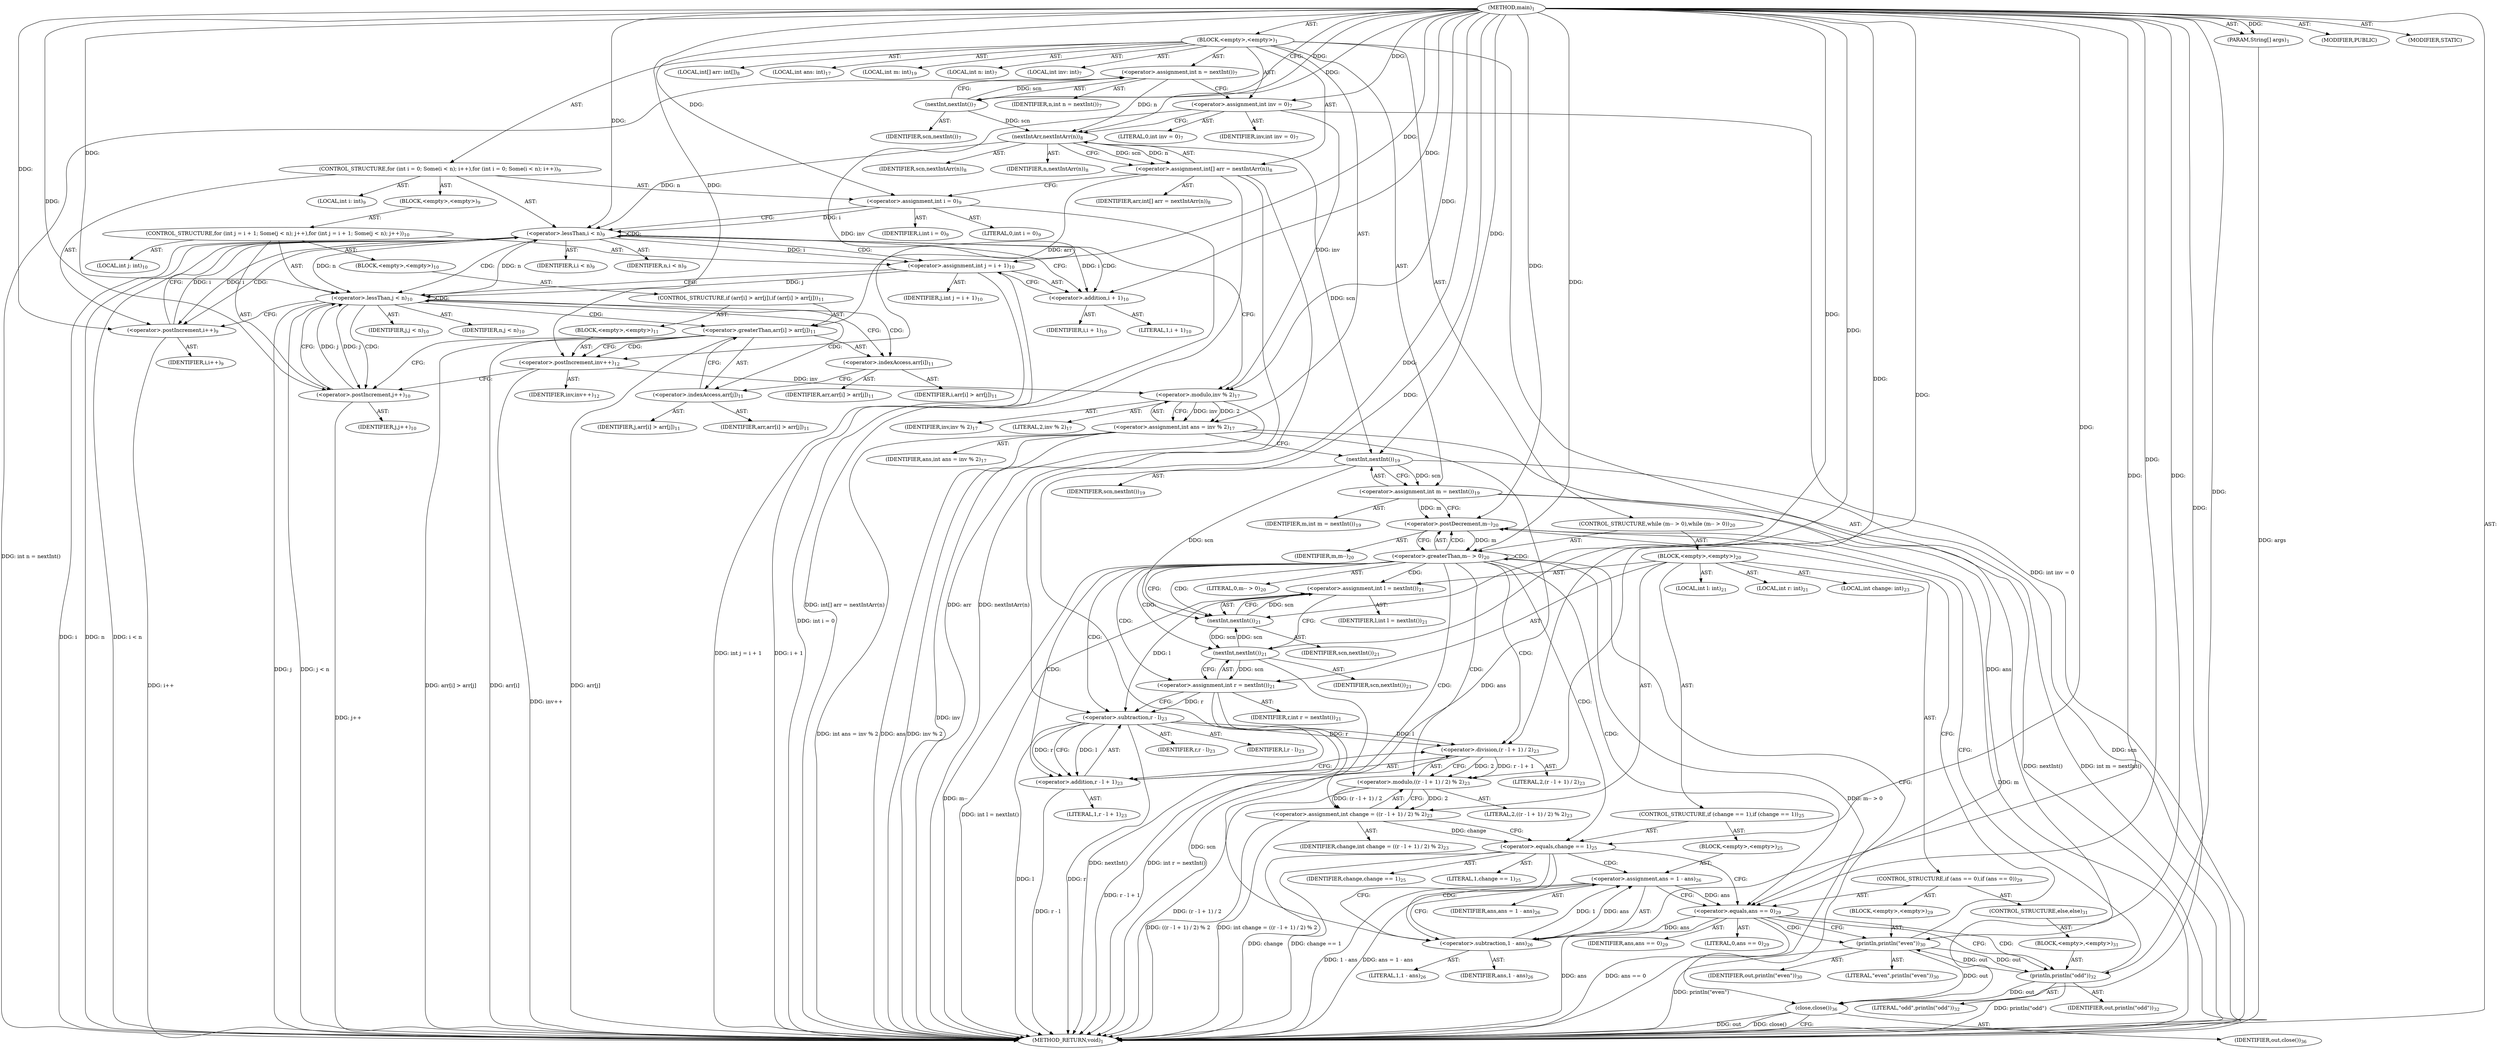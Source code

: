 digraph "main" {  
"17" [label = <(METHOD,main)<SUB>1</SUB>> ]
"18" [label = <(PARAM,String[] args)<SUB>1</SUB>> ]
"19" [label = <(BLOCK,&lt;empty&gt;,&lt;empty&gt;)<SUB>1</SUB>> ]
"20" [label = <(LOCAL,int n: int)<SUB>7</SUB>> ]
"21" [label = <(LOCAL,int inv: int)<SUB>7</SUB>> ]
"22" [label = <(&lt;operator&gt;.assignment,int n = nextInt())<SUB>7</SUB>> ]
"23" [label = <(IDENTIFIER,n,int n = nextInt())<SUB>7</SUB>> ]
"24" [label = <(nextInt,nextInt())<SUB>7</SUB>> ]
"25" [label = <(IDENTIFIER,scn,nextInt())<SUB>7</SUB>> ]
"26" [label = <(&lt;operator&gt;.assignment,int inv = 0)<SUB>7</SUB>> ]
"27" [label = <(IDENTIFIER,inv,int inv = 0)<SUB>7</SUB>> ]
"28" [label = <(LITERAL,0,int inv = 0)<SUB>7</SUB>> ]
"29" [label = <(LOCAL,int[] arr: int[])<SUB>8</SUB>> ]
"30" [label = <(&lt;operator&gt;.assignment,int[] arr = nextIntArr(n))<SUB>8</SUB>> ]
"31" [label = <(IDENTIFIER,arr,int[] arr = nextIntArr(n))<SUB>8</SUB>> ]
"32" [label = <(nextIntArr,nextIntArr(n))<SUB>8</SUB>> ]
"33" [label = <(IDENTIFIER,scn,nextIntArr(n))<SUB>8</SUB>> ]
"34" [label = <(IDENTIFIER,n,nextIntArr(n))<SUB>8</SUB>> ]
"35" [label = <(CONTROL_STRUCTURE,for (int i = 0; Some(i &lt; n); i++),for (int i = 0; Some(i &lt; n); i++))<SUB>9</SUB>> ]
"36" [label = <(LOCAL,int i: int)<SUB>9</SUB>> ]
"37" [label = <(&lt;operator&gt;.assignment,int i = 0)<SUB>9</SUB>> ]
"38" [label = <(IDENTIFIER,i,int i = 0)<SUB>9</SUB>> ]
"39" [label = <(LITERAL,0,int i = 0)<SUB>9</SUB>> ]
"40" [label = <(&lt;operator&gt;.lessThan,i &lt; n)<SUB>9</SUB>> ]
"41" [label = <(IDENTIFIER,i,i &lt; n)<SUB>9</SUB>> ]
"42" [label = <(IDENTIFIER,n,i &lt; n)<SUB>9</SUB>> ]
"43" [label = <(&lt;operator&gt;.postIncrement,i++)<SUB>9</SUB>> ]
"44" [label = <(IDENTIFIER,i,i++)<SUB>9</SUB>> ]
"45" [label = <(BLOCK,&lt;empty&gt;,&lt;empty&gt;)<SUB>9</SUB>> ]
"46" [label = <(CONTROL_STRUCTURE,for (int j = i + 1; Some(j &lt; n); j++),for (int j = i + 1; Some(j &lt; n); j++))<SUB>10</SUB>> ]
"47" [label = <(LOCAL,int j: int)<SUB>10</SUB>> ]
"48" [label = <(&lt;operator&gt;.assignment,int j = i + 1)<SUB>10</SUB>> ]
"49" [label = <(IDENTIFIER,j,int j = i + 1)<SUB>10</SUB>> ]
"50" [label = <(&lt;operator&gt;.addition,i + 1)<SUB>10</SUB>> ]
"51" [label = <(IDENTIFIER,i,i + 1)<SUB>10</SUB>> ]
"52" [label = <(LITERAL,1,i + 1)<SUB>10</SUB>> ]
"53" [label = <(&lt;operator&gt;.lessThan,j &lt; n)<SUB>10</SUB>> ]
"54" [label = <(IDENTIFIER,j,j &lt; n)<SUB>10</SUB>> ]
"55" [label = <(IDENTIFIER,n,j &lt; n)<SUB>10</SUB>> ]
"56" [label = <(&lt;operator&gt;.postIncrement,j++)<SUB>10</SUB>> ]
"57" [label = <(IDENTIFIER,j,j++)<SUB>10</SUB>> ]
"58" [label = <(BLOCK,&lt;empty&gt;,&lt;empty&gt;)<SUB>10</SUB>> ]
"59" [label = <(CONTROL_STRUCTURE,if (arr[i] &gt; arr[j]),if (arr[i] &gt; arr[j]))<SUB>11</SUB>> ]
"60" [label = <(&lt;operator&gt;.greaterThan,arr[i] &gt; arr[j])<SUB>11</SUB>> ]
"61" [label = <(&lt;operator&gt;.indexAccess,arr[i])<SUB>11</SUB>> ]
"62" [label = <(IDENTIFIER,arr,arr[i] &gt; arr[j])<SUB>11</SUB>> ]
"63" [label = <(IDENTIFIER,i,arr[i] &gt; arr[j])<SUB>11</SUB>> ]
"64" [label = <(&lt;operator&gt;.indexAccess,arr[j])<SUB>11</SUB>> ]
"65" [label = <(IDENTIFIER,arr,arr[i] &gt; arr[j])<SUB>11</SUB>> ]
"66" [label = <(IDENTIFIER,j,arr[i] &gt; arr[j])<SUB>11</SUB>> ]
"67" [label = <(BLOCK,&lt;empty&gt;,&lt;empty&gt;)<SUB>11</SUB>> ]
"68" [label = <(&lt;operator&gt;.postIncrement,inv++)<SUB>12</SUB>> ]
"69" [label = <(IDENTIFIER,inv,inv++)<SUB>12</SUB>> ]
"70" [label = <(LOCAL,int ans: int)<SUB>17</SUB>> ]
"71" [label = <(&lt;operator&gt;.assignment,int ans = inv % 2)<SUB>17</SUB>> ]
"72" [label = <(IDENTIFIER,ans,int ans = inv % 2)<SUB>17</SUB>> ]
"73" [label = <(&lt;operator&gt;.modulo,inv % 2)<SUB>17</SUB>> ]
"74" [label = <(IDENTIFIER,inv,inv % 2)<SUB>17</SUB>> ]
"75" [label = <(LITERAL,2,inv % 2)<SUB>17</SUB>> ]
"76" [label = <(LOCAL,int m: int)<SUB>19</SUB>> ]
"77" [label = <(&lt;operator&gt;.assignment,int m = nextInt())<SUB>19</SUB>> ]
"78" [label = <(IDENTIFIER,m,int m = nextInt())<SUB>19</SUB>> ]
"79" [label = <(nextInt,nextInt())<SUB>19</SUB>> ]
"80" [label = <(IDENTIFIER,scn,nextInt())<SUB>19</SUB>> ]
"81" [label = <(CONTROL_STRUCTURE,while (m-- &gt; 0),while (m-- &gt; 0))<SUB>20</SUB>> ]
"82" [label = <(&lt;operator&gt;.greaterThan,m-- &gt; 0)<SUB>20</SUB>> ]
"83" [label = <(&lt;operator&gt;.postDecrement,m--)<SUB>20</SUB>> ]
"84" [label = <(IDENTIFIER,m,m--)<SUB>20</SUB>> ]
"85" [label = <(LITERAL,0,m-- &gt; 0)<SUB>20</SUB>> ]
"86" [label = <(BLOCK,&lt;empty&gt;,&lt;empty&gt;)<SUB>20</SUB>> ]
"87" [label = <(LOCAL,int l: int)<SUB>21</SUB>> ]
"88" [label = <(LOCAL,int r: int)<SUB>21</SUB>> ]
"89" [label = <(&lt;operator&gt;.assignment,int l = nextInt())<SUB>21</SUB>> ]
"90" [label = <(IDENTIFIER,l,int l = nextInt())<SUB>21</SUB>> ]
"91" [label = <(nextInt,nextInt())<SUB>21</SUB>> ]
"92" [label = <(IDENTIFIER,scn,nextInt())<SUB>21</SUB>> ]
"93" [label = <(&lt;operator&gt;.assignment,int r = nextInt())<SUB>21</SUB>> ]
"94" [label = <(IDENTIFIER,r,int r = nextInt())<SUB>21</SUB>> ]
"95" [label = <(nextInt,nextInt())<SUB>21</SUB>> ]
"96" [label = <(IDENTIFIER,scn,nextInt())<SUB>21</SUB>> ]
"97" [label = <(LOCAL,int change: int)<SUB>23</SUB>> ]
"98" [label = <(&lt;operator&gt;.assignment,int change = ((r - l + 1) / 2) % 2)<SUB>23</SUB>> ]
"99" [label = <(IDENTIFIER,change,int change = ((r - l + 1) / 2) % 2)<SUB>23</SUB>> ]
"100" [label = <(&lt;operator&gt;.modulo,((r - l + 1) / 2) % 2)<SUB>23</SUB>> ]
"101" [label = <(&lt;operator&gt;.division,(r - l + 1) / 2)<SUB>23</SUB>> ]
"102" [label = <(&lt;operator&gt;.addition,r - l + 1)<SUB>23</SUB>> ]
"103" [label = <(&lt;operator&gt;.subtraction,r - l)<SUB>23</SUB>> ]
"104" [label = <(IDENTIFIER,r,r - l)<SUB>23</SUB>> ]
"105" [label = <(IDENTIFIER,l,r - l)<SUB>23</SUB>> ]
"106" [label = <(LITERAL,1,r - l + 1)<SUB>23</SUB>> ]
"107" [label = <(LITERAL,2,(r - l + 1) / 2)<SUB>23</SUB>> ]
"108" [label = <(LITERAL,2,((r - l + 1) / 2) % 2)<SUB>23</SUB>> ]
"109" [label = <(CONTROL_STRUCTURE,if (change == 1),if (change == 1))<SUB>25</SUB>> ]
"110" [label = <(&lt;operator&gt;.equals,change == 1)<SUB>25</SUB>> ]
"111" [label = <(IDENTIFIER,change,change == 1)<SUB>25</SUB>> ]
"112" [label = <(LITERAL,1,change == 1)<SUB>25</SUB>> ]
"113" [label = <(BLOCK,&lt;empty&gt;,&lt;empty&gt;)<SUB>25</SUB>> ]
"114" [label = <(&lt;operator&gt;.assignment,ans = 1 - ans)<SUB>26</SUB>> ]
"115" [label = <(IDENTIFIER,ans,ans = 1 - ans)<SUB>26</SUB>> ]
"116" [label = <(&lt;operator&gt;.subtraction,1 - ans)<SUB>26</SUB>> ]
"117" [label = <(LITERAL,1,1 - ans)<SUB>26</SUB>> ]
"118" [label = <(IDENTIFIER,ans,1 - ans)<SUB>26</SUB>> ]
"119" [label = <(CONTROL_STRUCTURE,if (ans == 0),if (ans == 0))<SUB>29</SUB>> ]
"120" [label = <(&lt;operator&gt;.equals,ans == 0)<SUB>29</SUB>> ]
"121" [label = <(IDENTIFIER,ans,ans == 0)<SUB>29</SUB>> ]
"122" [label = <(LITERAL,0,ans == 0)<SUB>29</SUB>> ]
"123" [label = <(BLOCK,&lt;empty&gt;,&lt;empty&gt;)<SUB>29</SUB>> ]
"124" [label = <(println,println(&quot;even&quot;))<SUB>30</SUB>> ]
"125" [label = <(IDENTIFIER,out,println(&quot;even&quot;))<SUB>30</SUB>> ]
"126" [label = <(LITERAL,&quot;even&quot;,println(&quot;even&quot;))<SUB>30</SUB>> ]
"127" [label = <(CONTROL_STRUCTURE,else,else)<SUB>31</SUB>> ]
"128" [label = <(BLOCK,&lt;empty&gt;,&lt;empty&gt;)<SUB>31</SUB>> ]
"129" [label = <(println,println(&quot;odd&quot;))<SUB>32</SUB>> ]
"130" [label = <(IDENTIFIER,out,println(&quot;odd&quot;))<SUB>32</SUB>> ]
"131" [label = <(LITERAL,&quot;odd&quot;,println(&quot;odd&quot;))<SUB>32</SUB>> ]
"132" [label = <(close,close())<SUB>36</SUB>> ]
"133" [label = <(IDENTIFIER,out,close())<SUB>36</SUB>> ]
"134" [label = <(MODIFIER,PUBLIC)> ]
"135" [label = <(MODIFIER,STATIC)> ]
"136" [label = <(METHOD_RETURN,void)<SUB>1</SUB>> ]
  "17" -> "18"  [ label = "AST: "] 
  "17" -> "19"  [ label = "AST: "] 
  "17" -> "134"  [ label = "AST: "] 
  "17" -> "135"  [ label = "AST: "] 
  "17" -> "136"  [ label = "AST: "] 
  "19" -> "20"  [ label = "AST: "] 
  "19" -> "21"  [ label = "AST: "] 
  "19" -> "22"  [ label = "AST: "] 
  "19" -> "26"  [ label = "AST: "] 
  "19" -> "29"  [ label = "AST: "] 
  "19" -> "30"  [ label = "AST: "] 
  "19" -> "35"  [ label = "AST: "] 
  "19" -> "70"  [ label = "AST: "] 
  "19" -> "71"  [ label = "AST: "] 
  "19" -> "76"  [ label = "AST: "] 
  "19" -> "77"  [ label = "AST: "] 
  "19" -> "81"  [ label = "AST: "] 
  "19" -> "132"  [ label = "AST: "] 
  "22" -> "23"  [ label = "AST: "] 
  "22" -> "24"  [ label = "AST: "] 
  "24" -> "25"  [ label = "AST: "] 
  "26" -> "27"  [ label = "AST: "] 
  "26" -> "28"  [ label = "AST: "] 
  "30" -> "31"  [ label = "AST: "] 
  "30" -> "32"  [ label = "AST: "] 
  "32" -> "33"  [ label = "AST: "] 
  "32" -> "34"  [ label = "AST: "] 
  "35" -> "36"  [ label = "AST: "] 
  "35" -> "37"  [ label = "AST: "] 
  "35" -> "40"  [ label = "AST: "] 
  "35" -> "43"  [ label = "AST: "] 
  "35" -> "45"  [ label = "AST: "] 
  "37" -> "38"  [ label = "AST: "] 
  "37" -> "39"  [ label = "AST: "] 
  "40" -> "41"  [ label = "AST: "] 
  "40" -> "42"  [ label = "AST: "] 
  "43" -> "44"  [ label = "AST: "] 
  "45" -> "46"  [ label = "AST: "] 
  "46" -> "47"  [ label = "AST: "] 
  "46" -> "48"  [ label = "AST: "] 
  "46" -> "53"  [ label = "AST: "] 
  "46" -> "56"  [ label = "AST: "] 
  "46" -> "58"  [ label = "AST: "] 
  "48" -> "49"  [ label = "AST: "] 
  "48" -> "50"  [ label = "AST: "] 
  "50" -> "51"  [ label = "AST: "] 
  "50" -> "52"  [ label = "AST: "] 
  "53" -> "54"  [ label = "AST: "] 
  "53" -> "55"  [ label = "AST: "] 
  "56" -> "57"  [ label = "AST: "] 
  "58" -> "59"  [ label = "AST: "] 
  "59" -> "60"  [ label = "AST: "] 
  "59" -> "67"  [ label = "AST: "] 
  "60" -> "61"  [ label = "AST: "] 
  "60" -> "64"  [ label = "AST: "] 
  "61" -> "62"  [ label = "AST: "] 
  "61" -> "63"  [ label = "AST: "] 
  "64" -> "65"  [ label = "AST: "] 
  "64" -> "66"  [ label = "AST: "] 
  "67" -> "68"  [ label = "AST: "] 
  "68" -> "69"  [ label = "AST: "] 
  "71" -> "72"  [ label = "AST: "] 
  "71" -> "73"  [ label = "AST: "] 
  "73" -> "74"  [ label = "AST: "] 
  "73" -> "75"  [ label = "AST: "] 
  "77" -> "78"  [ label = "AST: "] 
  "77" -> "79"  [ label = "AST: "] 
  "79" -> "80"  [ label = "AST: "] 
  "81" -> "82"  [ label = "AST: "] 
  "81" -> "86"  [ label = "AST: "] 
  "82" -> "83"  [ label = "AST: "] 
  "82" -> "85"  [ label = "AST: "] 
  "83" -> "84"  [ label = "AST: "] 
  "86" -> "87"  [ label = "AST: "] 
  "86" -> "88"  [ label = "AST: "] 
  "86" -> "89"  [ label = "AST: "] 
  "86" -> "93"  [ label = "AST: "] 
  "86" -> "97"  [ label = "AST: "] 
  "86" -> "98"  [ label = "AST: "] 
  "86" -> "109"  [ label = "AST: "] 
  "86" -> "119"  [ label = "AST: "] 
  "89" -> "90"  [ label = "AST: "] 
  "89" -> "91"  [ label = "AST: "] 
  "91" -> "92"  [ label = "AST: "] 
  "93" -> "94"  [ label = "AST: "] 
  "93" -> "95"  [ label = "AST: "] 
  "95" -> "96"  [ label = "AST: "] 
  "98" -> "99"  [ label = "AST: "] 
  "98" -> "100"  [ label = "AST: "] 
  "100" -> "101"  [ label = "AST: "] 
  "100" -> "108"  [ label = "AST: "] 
  "101" -> "102"  [ label = "AST: "] 
  "101" -> "107"  [ label = "AST: "] 
  "102" -> "103"  [ label = "AST: "] 
  "102" -> "106"  [ label = "AST: "] 
  "103" -> "104"  [ label = "AST: "] 
  "103" -> "105"  [ label = "AST: "] 
  "109" -> "110"  [ label = "AST: "] 
  "109" -> "113"  [ label = "AST: "] 
  "110" -> "111"  [ label = "AST: "] 
  "110" -> "112"  [ label = "AST: "] 
  "113" -> "114"  [ label = "AST: "] 
  "114" -> "115"  [ label = "AST: "] 
  "114" -> "116"  [ label = "AST: "] 
  "116" -> "117"  [ label = "AST: "] 
  "116" -> "118"  [ label = "AST: "] 
  "119" -> "120"  [ label = "AST: "] 
  "119" -> "123"  [ label = "AST: "] 
  "119" -> "127"  [ label = "AST: "] 
  "120" -> "121"  [ label = "AST: "] 
  "120" -> "122"  [ label = "AST: "] 
  "123" -> "124"  [ label = "AST: "] 
  "124" -> "125"  [ label = "AST: "] 
  "124" -> "126"  [ label = "AST: "] 
  "127" -> "128"  [ label = "AST: "] 
  "128" -> "129"  [ label = "AST: "] 
  "129" -> "130"  [ label = "AST: "] 
  "129" -> "131"  [ label = "AST: "] 
  "132" -> "133"  [ label = "AST: "] 
  "22" -> "26"  [ label = "CFG: "] 
  "26" -> "32"  [ label = "CFG: "] 
  "30" -> "37"  [ label = "CFG: "] 
  "71" -> "79"  [ label = "CFG: "] 
  "77" -> "83"  [ label = "CFG: "] 
  "132" -> "136"  [ label = "CFG: "] 
  "24" -> "22"  [ label = "CFG: "] 
  "32" -> "30"  [ label = "CFG: "] 
  "37" -> "40"  [ label = "CFG: "] 
  "40" -> "50"  [ label = "CFG: "] 
  "40" -> "73"  [ label = "CFG: "] 
  "43" -> "40"  [ label = "CFG: "] 
  "73" -> "71"  [ label = "CFG: "] 
  "79" -> "77"  [ label = "CFG: "] 
  "82" -> "91"  [ label = "CFG: "] 
  "82" -> "132"  [ label = "CFG: "] 
  "83" -> "82"  [ label = "CFG: "] 
  "89" -> "95"  [ label = "CFG: "] 
  "93" -> "103"  [ label = "CFG: "] 
  "98" -> "110"  [ label = "CFG: "] 
  "48" -> "53"  [ label = "CFG: "] 
  "53" -> "61"  [ label = "CFG: "] 
  "53" -> "43"  [ label = "CFG: "] 
  "56" -> "53"  [ label = "CFG: "] 
  "91" -> "89"  [ label = "CFG: "] 
  "95" -> "93"  [ label = "CFG: "] 
  "100" -> "98"  [ label = "CFG: "] 
  "110" -> "116"  [ label = "CFG: "] 
  "110" -> "120"  [ label = "CFG: "] 
  "120" -> "124"  [ label = "CFG: "] 
  "120" -> "129"  [ label = "CFG: "] 
  "50" -> "48"  [ label = "CFG: "] 
  "101" -> "100"  [ label = "CFG: "] 
  "114" -> "120"  [ label = "CFG: "] 
  "124" -> "83"  [ label = "CFG: "] 
  "60" -> "68"  [ label = "CFG: "] 
  "60" -> "56"  [ label = "CFG: "] 
  "102" -> "101"  [ label = "CFG: "] 
  "116" -> "114"  [ label = "CFG: "] 
  "129" -> "83"  [ label = "CFG: "] 
  "61" -> "64"  [ label = "CFG: "] 
  "64" -> "60"  [ label = "CFG: "] 
  "68" -> "56"  [ label = "CFG: "] 
  "103" -> "102"  [ label = "CFG: "] 
  "17" -> "24"  [ label = "CFG: "] 
  "18" -> "136"  [ label = "DDG: args"] 
  "22" -> "136"  [ label = "DDG: int n = nextInt()"] 
  "26" -> "136"  [ label = "DDG: int inv = 0"] 
  "30" -> "136"  [ label = "DDG: arr"] 
  "30" -> "136"  [ label = "DDG: nextIntArr(n)"] 
  "30" -> "136"  [ label = "DDG: int[] arr = nextIntArr(n)"] 
  "37" -> "136"  [ label = "DDG: int i = 0"] 
  "40" -> "136"  [ label = "DDG: i"] 
  "40" -> "136"  [ label = "DDG: n"] 
  "40" -> "136"  [ label = "DDG: i &lt; n"] 
  "71" -> "136"  [ label = "DDG: ans"] 
  "73" -> "136"  [ label = "DDG: inv"] 
  "71" -> "136"  [ label = "DDG: inv % 2"] 
  "71" -> "136"  [ label = "DDG: int ans = inv % 2"] 
  "79" -> "136"  [ label = "DDG: scn"] 
  "77" -> "136"  [ label = "DDG: nextInt()"] 
  "77" -> "136"  [ label = "DDG: int m = nextInt()"] 
  "83" -> "136"  [ label = "DDG: m"] 
  "82" -> "136"  [ label = "DDG: m--"] 
  "82" -> "136"  [ label = "DDG: m-- &gt; 0"] 
  "132" -> "136"  [ label = "DDG: out"] 
  "132" -> "136"  [ label = "DDG: close()"] 
  "89" -> "136"  [ label = "DDG: int l = nextInt()"] 
  "95" -> "136"  [ label = "DDG: scn"] 
  "93" -> "136"  [ label = "DDG: nextInt()"] 
  "93" -> "136"  [ label = "DDG: int r = nextInt()"] 
  "103" -> "136"  [ label = "DDG: r"] 
  "103" -> "136"  [ label = "DDG: l"] 
  "102" -> "136"  [ label = "DDG: r - l"] 
  "101" -> "136"  [ label = "DDG: r - l + 1"] 
  "100" -> "136"  [ label = "DDG: (r - l + 1) / 2"] 
  "98" -> "136"  [ label = "DDG: ((r - l + 1) / 2) % 2"] 
  "98" -> "136"  [ label = "DDG: int change = ((r - l + 1) / 2) % 2"] 
  "110" -> "136"  [ label = "DDG: change"] 
  "110" -> "136"  [ label = "DDG: change == 1"] 
  "114" -> "136"  [ label = "DDG: 1 - ans"] 
  "114" -> "136"  [ label = "DDG: ans = 1 - ans"] 
  "120" -> "136"  [ label = "DDG: ans"] 
  "120" -> "136"  [ label = "DDG: ans == 0"] 
  "129" -> "136"  [ label = "DDG: println(&quot;odd&quot;)"] 
  "124" -> "136"  [ label = "DDG: println(&quot;even&quot;)"] 
  "48" -> "136"  [ label = "DDG: i + 1"] 
  "48" -> "136"  [ label = "DDG: int j = i + 1"] 
  "53" -> "136"  [ label = "DDG: j"] 
  "53" -> "136"  [ label = "DDG: j &lt; n"] 
  "43" -> "136"  [ label = "DDG: i++"] 
  "60" -> "136"  [ label = "DDG: arr[i]"] 
  "60" -> "136"  [ label = "DDG: arr[j]"] 
  "60" -> "136"  [ label = "DDG: arr[i] &gt; arr[j]"] 
  "68" -> "136"  [ label = "DDG: inv++"] 
  "56" -> "136"  [ label = "DDG: j++"] 
  "17" -> "18"  [ label = "DDG: "] 
  "24" -> "22"  [ label = "DDG: scn"] 
  "17" -> "26"  [ label = "DDG: "] 
  "32" -> "30"  [ label = "DDG: scn"] 
  "32" -> "30"  [ label = "DDG: n"] 
  "73" -> "71"  [ label = "DDG: inv"] 
  "73" -> "71"  [ label = "DDG: 2"] 
  "79" -> "77"  [ label = "DDG: scn"] 
  "17" -> "37"  [ label = "DDG: "] 
  "129" -> "132"  [ label = "DDG: out"] 
  "124" -> "132"  [ label = "DDG: out"] 
  "17" -> "132"  [ label = "DDG: "] 
  "17" -> "24"  [ label = "DDG: "] 
  "24" -> "32"  [ label = "DDG: scn"] 
  "17" -> "32"  [ label = "DDG: "] 
  "22" -> "32"  [ label = "DDG: n"] 
  "37" -> "40"  [ label = "DDG: i"] 
  "43" -> "40"  [ label = "DDG: i"] 
  "17" -> "40"  [ label = "DDG: "] 
  "32" -> "40"  [ label = "DDG: n"] 
  "53" -> "40"  [ label = "DDG: n"] 
  "17" -> "43"  [ label = "DDG: "] 
  "40" -> "43"  [ label = "DDG: i"] 
  "26" -> "73"  [ label = "DDG: inv"] 
  "68" -> "73"  [ label = "DDG: inv"] 
  "17" -> "73"  [ label = "DDG: "] 
  "32" -> "79"  [ label = "DDG: scn"] 
  "17" -> "79"  [ label = "DDG: "] 
  "83" -> "82"  [ label = "DDG: m"] 
  "17" -> "82"  [ label = "DDG: "] 
  "91" -> "89"  [ label = "DDG: scn"] 
  "95" -> "93"  [ label = "DDG: scn"] 
  "100" -> "98"  [ label = "DDG: (r - l + 1) / 2"] 
  "100" -> "98"  [ label = "DDG: 2"] 
  "40" -> "48"  [ label = "DDG: i"] 
  "17" -> "48"  [ label = "DDG: "] 
  "77" -> "83"  [ label = "DDG: m"] 
  "17" -> "83"  [ label = "DDG: "] 
  "48" -> "53"  [ label = "DDG: j"] 
  "56" -> "53"  [ label = "DDG: j"] 
  "17" -> "53"  [ label = "DDG: "] 
  "40" -> "53"  [ label = "DDG: n"] 
  "53" -> "56"  [ label = "DDG: j"] 
  "17" -> "56"  [ label = "DDG: "] 
  "79" -> "91"  [ label = "DDG: scn"] 
  "95" -> "91"  [ label = "DDG: scn"] 
  "17" -> "91"  [ label = "DDG: "] 
  "91" -> "95"  [ label = "DDG: scn"] 
  "17" -> "95"  [ label = "DDG: "] 
  "101" -> "100"  [ label = "DDG: r - l + 1"] 
  "101" -> "100"  [ label = "DDG: 2"] 
  "17" -> "100"  [ label = "DDG: "] 
  "98" -> "110"  [ label = "DDG: change"] 
  "17" -> "110"  [ label = "DDG: "] 
  "116" -> "114"  [ label = "DDG: 1"] 
  "116" -> "114"  [ label = "DDG: ans"] 
  "71" -> "120"  [ label = "DDG: ans"] 
  "114" -> "120"  [ label = "DDG: ans"] 
  "17" -> "120"  [ label = "DDG: "] 
  "40" -> "50"  [ label = "DDG: i"] 
  "17" -> "50"  [ label = "DDG: "] 
  "103" -> "101"  [ label = "DDG: r"] 
  "103" -> "101"  [ label = "DDG: l"] 
  "17" -> "101"  [ label = "DDG: "] 
  "129" -> "124"  [ label = "DDG: out"] 
  "17" -> "124"  [ label = "DDG: "] 
  "30" -> "60"  [ label = "DDG: arr"] 
  "103" -> "102"  [ label = "DDG: r"] 
  "103" -> "102"  [ label = "DDG: l"] 
  "17" -> "102"  [ label = "DDG: "] 
  "17" -> "116"  [ label = "DDG: "] 
  "71" -> "116"  [ label = "DDG: ans"] 
  "120" -> "116"  [ label = "DDG: ans"] 
  "124" -> "129"  [ label = "DDG: out"] 
  "17" -> "129"  [ label = "DDG: "] 
  "26" -> "68"  [ label = "DDG: inv"] 
  "17" -> "68"  [ label = "DDG: "] 
  "93" -> "103"  [ label = "DDG: r"] 
  "17" -> "103"  [ label = "DDG: "] 
  "89" -> "103"  [ label = "DDG: l"] 
  "40" -> "48"  [ label = "CDG: "] 
  "40" -> "40"  [ label = "CDG: "] 
  "40" -> "50"  [ label = "CDG: "] 
  "40" -> "43"  [ label = "CDG: "] 
  "40" -> "53"  [ label = "CDG: "] 
  "82" -> "89"  [ label = "CDG: "] 
  "82" -> "98"  [ label = "CDG: "] 
  "82" -> "120"  [ label = "CDG: "] 
  "82" -> "102"  [ label = "CDG: "] 
  "82" -> "103"  [ label = "CDG: "] 
  "82" -> "95"  [ label = "CDG: "] 
  "82" -> "91"  [ label = "CDG: "] 
  "82" -> "82"  [ label = "CDG: "] 
  "82" -> "93"  [ label = "CDG: "] 
  "82" -> "101"  [ label = "CDG: "] 
  "82" -> "83"  [ label = "CDG: "] 
  "82" -> "100"  [ label = "CDG: "] 
  "82" -> "110"  [ label = "CDG: "] 
  "53" -> "60"  [ label = "CDG: "] 
  "53" -> "64"  [ label = "CDG: "] 
  "53" -> "56"  [ label = "CDG: "] 
  "53" -> "61"  [ label = "CDG: "] 
  "53" -> "53"  [ label = "CDG: "] 
  "110" -> "116"  [ label = "CDG: "] 
  "110" -> "114"  [ label = "CDG: "] 
  "120" -> "129"  [ label = "CDG: "] 
  "120" -> "124"  [ label = "CDG: "] 
  "60" -> "68"  [ label = "CDG: "] 
}
